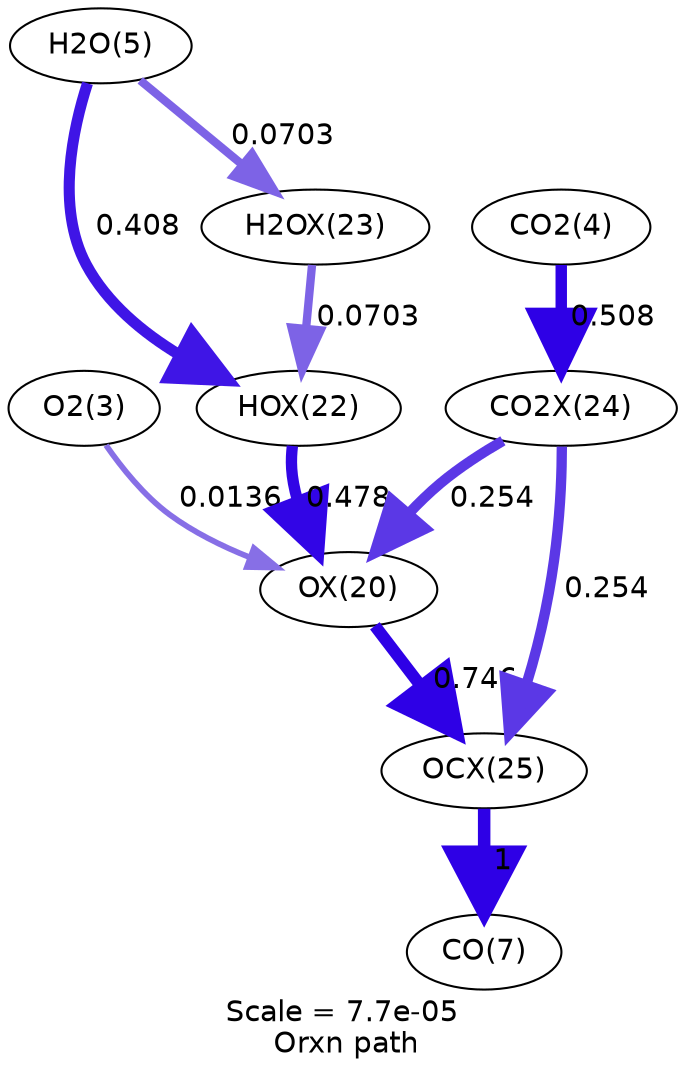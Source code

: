 digraph reaction_paths {
center=1;
s4 -> s29[fontname="Helvetica", penwidth=2.76, arrowsize=1.38, color="0.7, 0.514, 0.9"
, label=" 0.0136"];
s31 -> s29[fontname="Helvetica", penwidth=5.44, arrowsize=2.72, color="0.7, 0.978, 0.9"
, label=" 0.478"];
s29 -> s34[fontname="Helvetica", penwidth=5.78, arrowsize=2.89, color="0.7, 1.25, 0.9"
, label=" 0.746"];
s33 -> s29[fontname="Helvetica", penwidth=4.97, arrowsize=2.48, color="0.7, 0.754, 0.9"
, label=" 0.254"];
s6 -> s31[fontname="Helvetica", penwidth=5.32, arrowsize=2.66, color="0.7, 0.908, 0.9"
, label=" 0.408"];
s32 -> s31[fontname="Helvetica", penwidth=4, arrowsize=2, color="0.7, 0.57, 0.9"
, label=" 0.0703"];
s6 -> s32[fontname="Helvetica", penwidth=4, arrowsize=2, color="0.7, 0.57, 0.9"
, label=" 0.0703"];
s34 -> s8[fontname="Helvetica", penwidth=6, arrowsize=3, color="0.7, 1.5, 0.9"
, label=" 1"];
s33 -> s34[fontname="Helvetica", penwidth=4.97, arrowsize=2.48, color="0.7, 0.754, 0.9"
, label=" 0.254"];
s5 -> s33[fontname="Helvetica", penwidth=5.49, arrowsize=2.74, color="0.7, 1.01, 0.9"
, label=" 0.508"];
s4 [ fontname="Helvetica", label="O2(3)"];
s5 [ fontname="Helvetica", label="CO2(4)"];
s6 [ fontname="Helvetica", label="H2O(5)"];
s8 [ fontname="Helvetica", label="CO(7)"];
s29 [ fontname="Helvetica", label="OX(20)"];
s31 [ fontname="Helvetica", label="HOX(22)"];
s32 [ fontname="Helvetica", label="H2OX(23)"];
s33 [ fontname="Helvetica", label="CO2X(24)"];
s34 [ fontname="Helvetica", label="OCX(25)"];
 label = "Scale = 7.7e-05\l Orxn path";
 fontname = "Helvetica";
}
